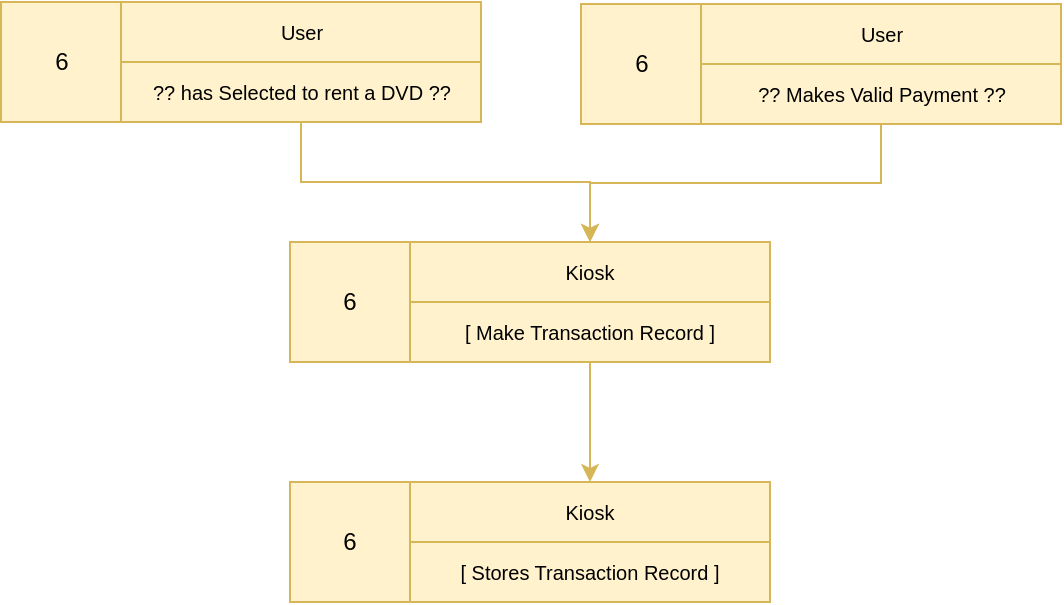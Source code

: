 <mxfile version="11.1.4" type="device"><diagram id="VW8h7AR9d6UCQnMIyFME" name="Page-1"><mxGraphModel dx="317" dy="508" grid="1" gridSize="10" guides="1" tooltips="1" connect="1" arrows="1" fold="1" page="1" pageScale="1" pageWidth="827" pageHeight="1169" math="0" shadow="0"><root><mxCell id="0"/><mxCell id="1" parent="0"/><mxCell id="rNA3uLsN9g1m54qxnN43-5" value="" style="rounded=0;whiteSpace=wrap;html=1;fillColor=#fff2cc;strokeColor=#d6b656;" vertex="1" parent="1"><mxGeometry x="293" y="179" width="240" height="60" as="geometry"/></mxCell><mxCell id="rNA3uLsN9g1m54qxnN43-6" value="6" style="rounded=0;whiteSpace=wrap;html=1;fillColor=#fff2cc;strokeColor=#d6b656;" vertex="1" parent="1"><mxGeometry x="293" y="179" width="60" height="60" as="geometry"/></mxCell><mxCell id="rNA3uLsN9g1m54qxnN43-7" value="Kiosk" style="rounded=0;whiteSpace=wrap;html=1;fontSize=10;fillColor=#fff2cc;strokeColor=#d6b656;" vertex="1" parent="1"><mxGeometry x="353" y="179" width="180" height="30" as="geometry"/></mxCell><mxCell id="rNA3uLsN9g1m54qxnN43-59" style="edgeStyle=orthogonalEdgeStyle;rounded=0;orthogonalLoop=1;jettySize=auto;html=1;exitX=0.5;exitY=1;exitDx=0;exitDy=0;fontSize=10;fillColor=#fff2cc;strokeColor=#d6b656;" edge="1" parent="1" source="rNA3uLsN9g1m54qxnN43-8" target="rNA3uLsN9g1m54qxnN43-57"><mxGeometry relative="1" as="geometry"/></mxCell><mxCell id="rNA3uLsN9g1m54qxnN43-8" value="[ Make Transaction Record ]" style="rounded=0;whiteSpace=wrap;html=1;fontSize=10;fillColor=#fff2cc;strokeColor=#d6b656;" vertex="1" parent="1"><mxGeometry x="353" y="209" width="180" height="30" as="geometry"/></mxCell><mxCell id="rNA3uLsN9g1m54qxnN43-40" value="" style="rounded=0;whiteSpace=wrap;html=1;fillColor=#fff2cc;strokeColor=#d6b656;" vertex="1" parent="1"><mxGeometry x="148.5" y="59" width="240" height="60" as="geometry"/></mxCell><mxCell id="rNA3uLsN9g1m54qxnN43-41" value="6" style="rounded=0;whiteSpace=wrap;html=1;fillColor=#fff2cc;strokeColor=#d6b656;" vertex="1" parent="1"><mxGeometry x="148.5" y="59" width="60" height="60" as="geometry"/></mxCell><mxCell id="rNA3uLsN9g1m54qxnN43-42" value="User" style="rounded=0;whiteSpace=wrap;html=1;fontSize=10;fillColor=#fff2cc;strokeColor=#d6b656;" vertex="1" parent="1"><mxGeometry x="208.5" y="59" width="180" height="30" as="geometry"/></mxCell><mxCell id="rNA3uLsN9g1m54qxnN43-52" style="edgeStyle=orthogonalEdgeStyle;rounded=0;orthogonalLoop=1;jettySize=auto;html=1;entryX=0.5;entryY=0;entryDx=0;entryDy=0;fontSize=10;fillColor=#fff2cc;strokeColor=#d6b656;" edge="1" parent="1" source="rNA3uLsN9g1m54qxnN43-43" target="rNA3uLsN9g1m54qxnN43-7"><mxGeometry relative="1" as="geometry"/></mxCell><mxCell id="rNA3uLsN9g1m54qxnN43-43" value="?? has Selected to rent a DVD ??" style="rounded=0;whiteSpace=wrap;html=1;fontSize=10;fillColor=#fff2cc;strokeColor=#d6b656;" vertex="1" parent="1"><mxGeometry x="208.5" y="89" width="180" height="30" as="geometry"/></mxCell><mxCell id="rNA3uLsN9g1m54qxnN43-44" value="" style="rounded=0;whiteSpace=wrap;html=1;fillColor=#fff2cc;strokeColor=#d6b656;" vertex="1" parent="1"><mxGeometry x="438.5" y="60" width="240" height="60" as="geometry"/></mxCell><mxCell id="rNA3uLsN9g1m54qxnN43-45" value="6" style="rounded=0;whiteSpace=wrap;html=1;fillColor=#fff2cc;strokeColor=#d6b656;" vertex="1" parent="1"><mxGeometry x="438.5" y="60" width="60" height="60" as="geometry"/></mxCell><mxCell id="rNA3uLsN9g1m54qxnN43-46" value="User" style="rounded=0;whiteSpace=wrap;html=1;fontSize=10;fillColor=#fff2cc;strokeColor=#d6b656;" vertex="1" parent="1"><mxGeometry x="498.5" y="60" width="180" height="30" as="geometry"/></mxCell><mxCell id="rNA3uLsN9g1m54qxnN43-53" style="edgeStyle=orthogonalEdgeStyle;rounded=0;orthogonalLoop=1;jettySize=auto;html=1;exitX=0.5;exitY=1;exitDx=0;exitDy=0;entryX=0.5;entryY=0;entryDx=0;entryDy=0;fontSize=10;fillColor=#fff2cc;strokeColor=#d6b656;" edge="1" parent="1" source="rNA3uLsN9g1m54qxnN43-47" target="rNA3uLsN9g1m54qxnN43-7"><mxGeometry relative="1" as="geometry"/></mxCell><mxCell id="rNA3uLsN9g1m54qxnN43-47" value="?? Makes Valid Payment ??" style="rounded=0;whiteSpace=wrap;html=1;fontSize=10;fillColor=#fff2cc;strokeColor=#d6b656;" vertex="1" parent="1"><mxGeometry x="498.5" y="90" width="180" height="30" as="geometry"/></mxCell><mxCell id="rNA3uLsN9g1m54qxnN43-55" value="" style="rounded=0;whiteSpace=wrap;html=1;fillColor=#fff2cc;strokeColor=#d6b656;" vertex="1" parent="1"><mxGeometry x="293" y="299" width="240" height="60" as="geometry"/></mxCell><mxCell id="rNA3uLsN9g1m54qxnN43-56" value="6" style="rounded=0;whiteSpace=wrap;html=1;fillColor=#fff2cc;strokeColor=#d6b656;" vertex="1" parent="1"><mxGeometry x="293" y="299" width="60" height="60" as="geometry"/></mxCell><mxCell id="rNA3uLsN9g1m54qxnN43-57" value="Kiosk" style="rounded=0;whiteSpace=wrap;html=1;fontSize=10;fillColor=#fff2cc;strokeColor=#d6b656;" vertex="1" parent="1"><mxGeometry x="353" y="299" width="180" height="30" as="geometry"/></mxCell><mxCell id="rNA3uLsN9g1m54qxnN43-58" value="[ Stores Transaction Record ]" style="rounded=0;whiteSpace=wrap;html=1;fontSize=10;fillColor=#fff2cc;strokeColor=#d6b656;" vertex="1" parent="1"><mxGeometry x="353" y="329" width="180" height="30" as="geometry"/></mxCell></root></mxGraphModel></diagram></mxfile>